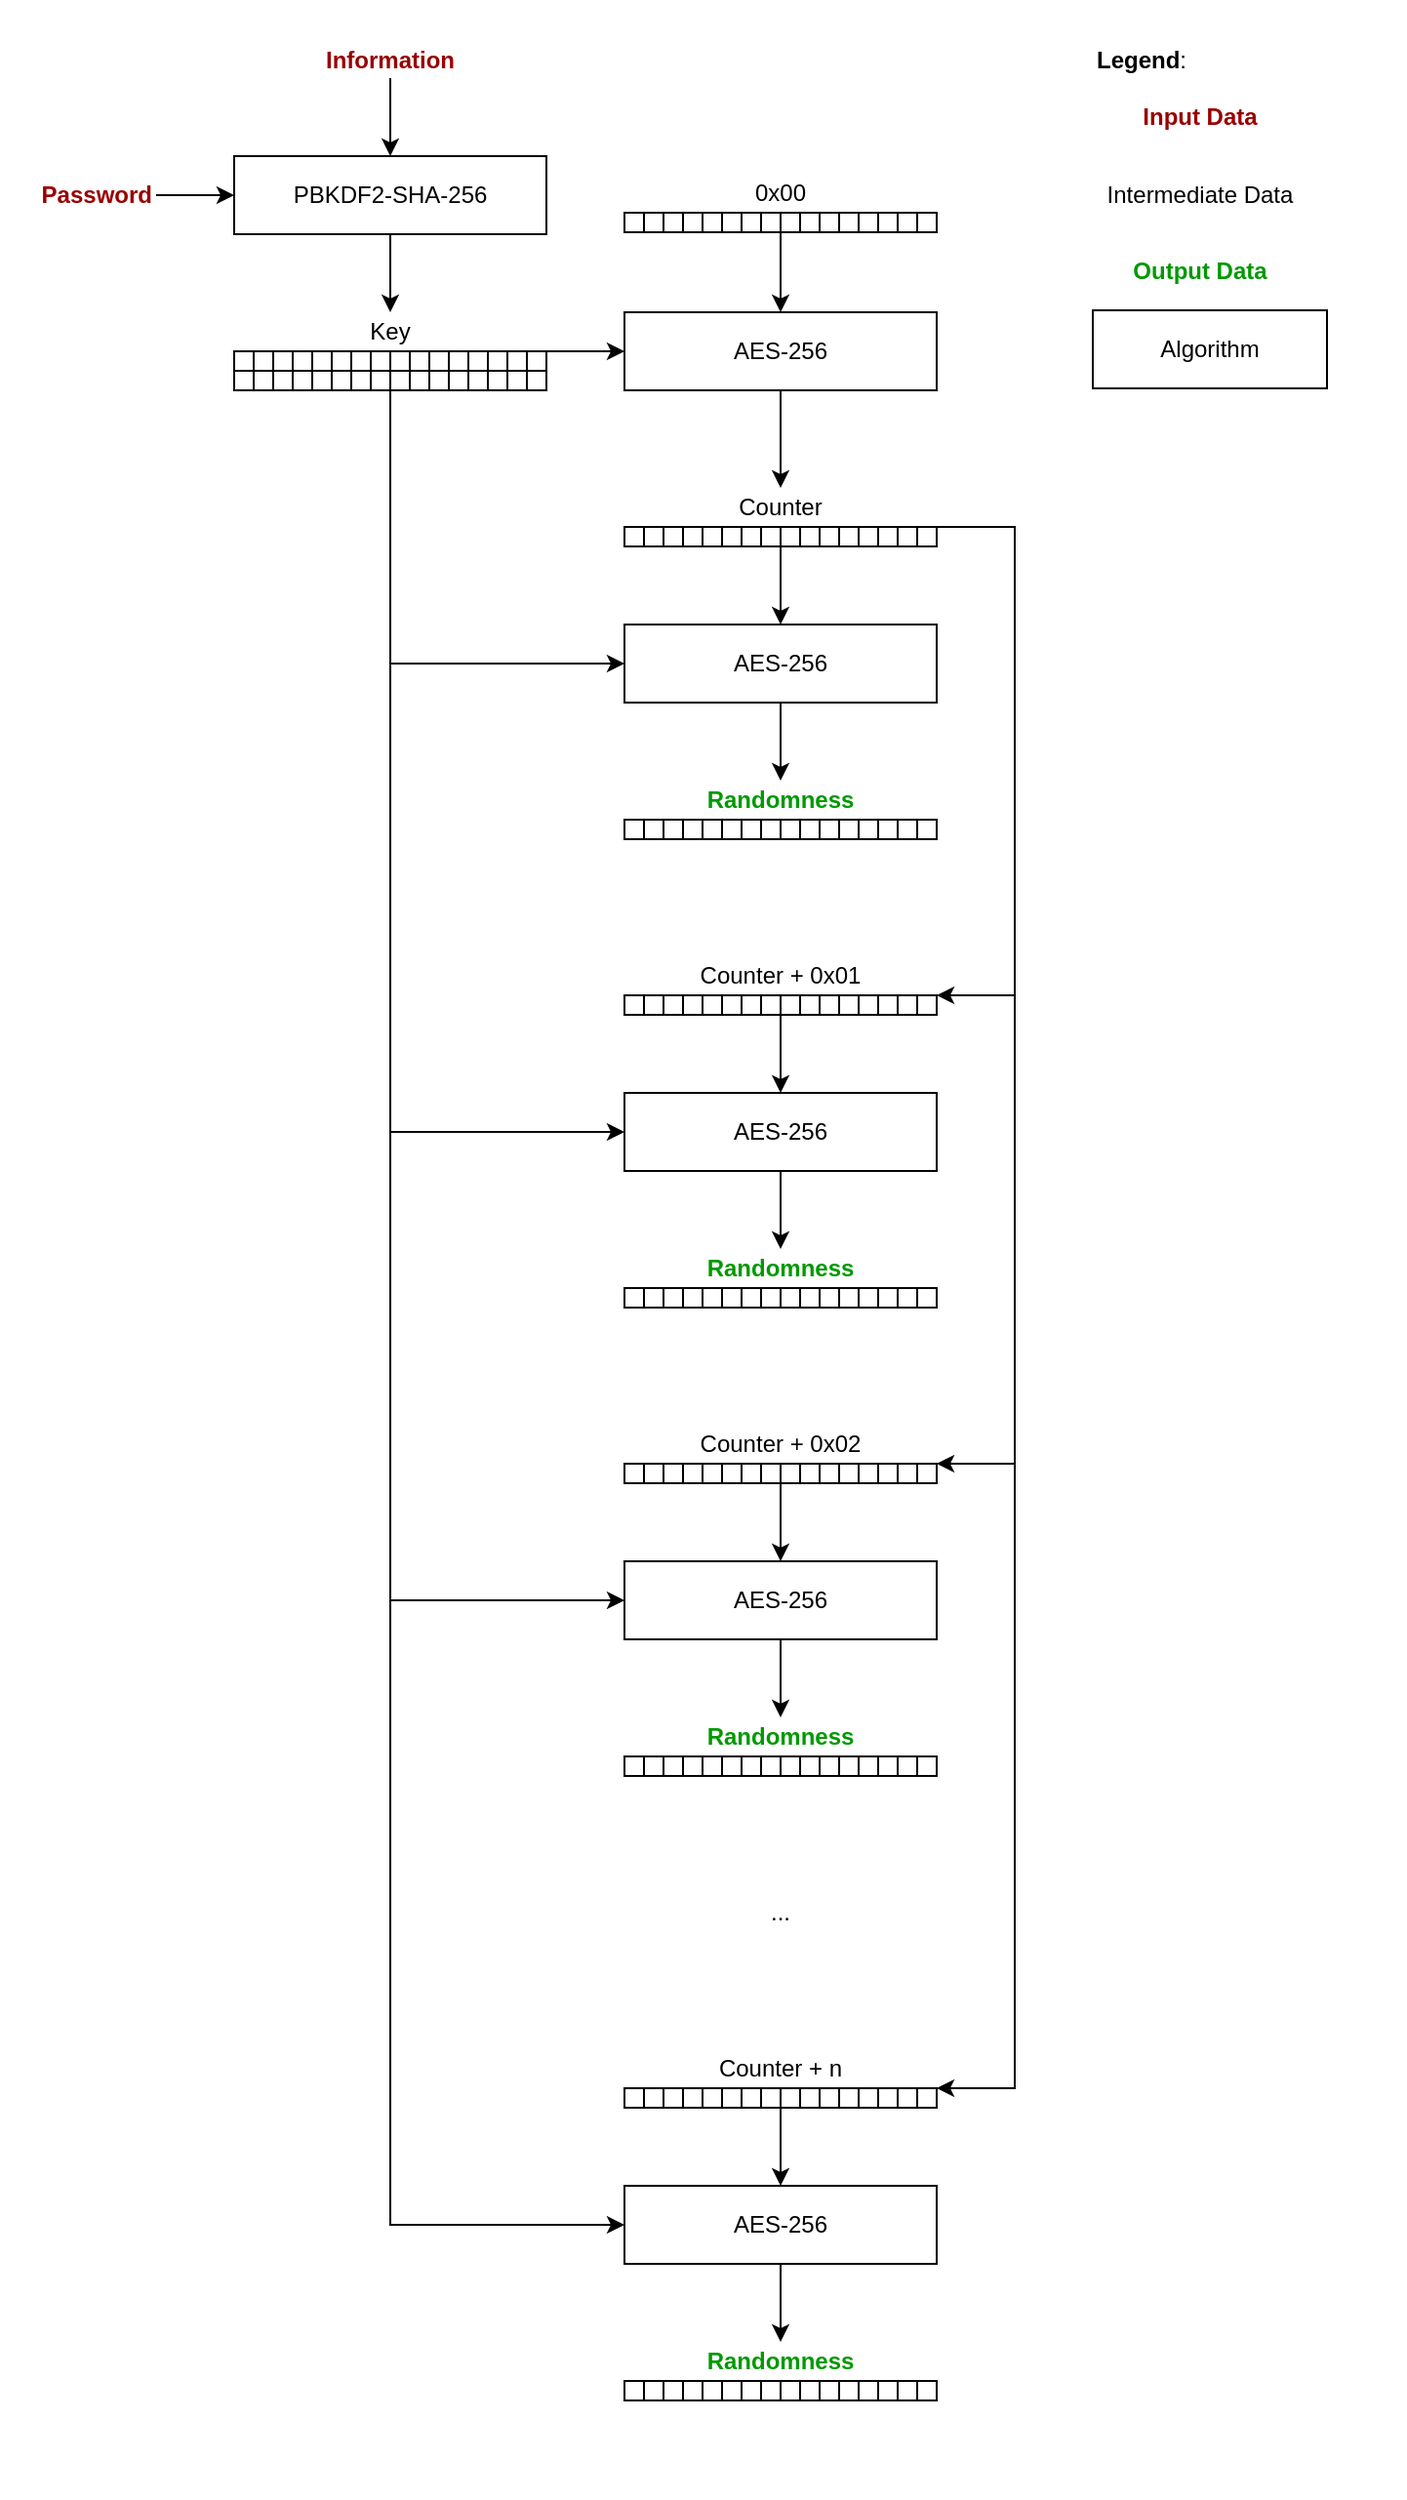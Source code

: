 <mxfile version="16.5.3" type="device"><diagram id="GTMzuKDIljlUOn9itCdt" name="Page-1"><mxGraphModel dx="1929" dy="871" grid="1" gridSize="10" guides="1" tooltips="1" connect="1" arrows="1" fold="1" page="1" pageScale="1" pageWidth="1169" pageHeight="1654" math="0" shadow="0"><root><mxCell id="0"/><mxCell id="1" parent="0"/><mxCell id="Q6Vs8cfwfB68uVJSu0nX-751" value="" style="rounded=0;whiteSpace=wrap;html=1;fillColor=none;strokeColor=none;" vertex="1" parent="1"><mxGeometry width="720" height="1280" as="geometry"/></mxCell><mxCell id="Q6Vs8cfwfB68uVJSu0nX-13" style="edgeStyle=orthogonalEdgeStyle;rounded=0;orthogonalLoop=1;jettySize=auto;html=1;exitX=0.5;exitY=1;exitDx=0;exitDy=0;entryX=0.5;entryY=0;entryDx=0;entryDy=0;" edge="1" parent="1" source="Q6Vs8cfwfB68uVJSu0nX-11" target="Q6Vs8cfwfB68uVJSu0nX-12"><mxGeometry relative="1" as="geometry"/></mxCell><mxCell id="Q6Vs8cfwfB68uVJSu0nX-11" value="&lt;font color=&quot;#990000&quot;&gt;&lt;b&gt;Information&lt;/b&gt;&lt;/font&gt;" style="text;html=1;strokeColor=none;fillColor=none;align=center;verticalAlign=bottom;whiteSpace=wrap;rounded=0;" vertex="1" parent="1"><mxGeometry x="120" width="160" height="40" as="geometry"/></mxCell><mxCell id="Q6Vs8cfwfB68uVJSu0nX-50" style="edgeStyle=orthogonalEdgeStyle;rounded=0;orthogonalLoop=1;jettySize=auto;html=1;entryX=0.5;entryY=0;entryDx=0;entryDy=0;" edge="1" parent="1" source="Q6Vs8cfwfB68uVJSu0nX-12" target="Q6Vs8cfwfB68uVJSu0nX-49"><mxGeometry relative="1" as="geometry"/></mxCell><mxCell id="Q6Vs8cfwfB68uVJSu0nX-12" value="&lt;div&gt;PBKDF2-SHA-256&lt;br&gt;&lt;/div&gt;" style="rounded=0;whiteSpace=wrap;html=1;" vertex="1" parent="1"><mxGeometry x="120" y="80" width="160" height="40" as="geometry"/></mxCell><mxCell id="Q6Vs8cfwfB68uVJSu0nX-15" style="edgeStyle=orthogonalEdgeStyle;rounded=0;orthogonalLoop=1;jettySize=auto;html=1;exitX=1;exitY=0.5;exitDx=0;exitDy=0;entryX=0;entryY=0.5;entryDx=0;entryDy=0;" edge="1" parent="1" source="Q6Vs8cfwfB68uVJSu0nX-14" target="Q6Vs8cfwfB68uVJSu0nX-12"><mxGeometry relative="1" as="geometry"/></mxCell><mxCell id="Q6Vs8cfwfB68uVJSu0nX-14" value="&lt;font color=&quot;#990000&quot;&gt;&lt;b&gt;Password&lt;/b&gt;&lt;/font&gt;" style="text;html=1;strokeColor=none;fillColor=none;align=right;verticalAlign=middle;whiteSpace=wrap;rounded=0;" vertex="1" parent="1"><mxGeometry y="80" width="80" height="40" as="geometry"/></mxCell><mxCell id="Q6Vs8cfwfB68uVJSu0nX-114" style="edgeStyle=orthogonalEdgeStyle;rounded=0;orthogonalLoop=1;jettySize=auto;html=1;exitX=0.5;exitY=1;exitDx=0;exitDy=0;entryX=0.5;entryY=0;entryDx=0;entryDy=0;" edge="1" parent="1" source="Q6Vs8cfwfB68uVJSu0nX-87" target="Q6Vs8cfwfB68uVJSu0nX-112"><mxGeometry relative="1" as="geometry"/></mxCell><mxCell id="Q6Vs8cfwfB68uVJSu0nX-117" value="" style="edgeStyle=orthogonalEdgeStyle;rounded=0;orthogonalLoop=1;jettySize=auto;html=1;endArrow=none;endFill=0;strokeColor=default;startArrow=classic;startFill=1;" edge="1" parent="1" source="Q6Vs8cfwfB68uVJSu0nX-87" target="Q6Vs8cfwfB68uVJSu0nX-49"><mxGeometry relative="1" as="geometry"><Array as="points"><mxPoint x="290" y="180"/><mxPoint x="290" y="180"/></Array></mxGeometry></mxCell><mxCell id="Q6Vs8cfwfB68uVJSu0nX-87" value="&lt;div&gt;AES-256&lt;/div&gt;" style="rounded=0;whiteSpace=wrap;html=1;" vertex="1" parent="1"><mxGeometry x="320" y="160" width="160" height="40" as="geometry"/></mxCell><mxCell id="Q6Vs8cfwfB68uVJSu0nX-92" style="edgeStyle=orthogonalEdgeStyle;rounded=0;orthogonalLoop=1;jettySize=auto;html=1;entryX=0.5;entryY=0;entryDx=0;entryDy=0;" edge="1" parent="1" source="Q6Vs8cfwfB68uVJSu0nX-85" target="Q6Vs8cfwfB68uVJSu0nX-87"><mxGeometry relative="1" as="geometry"/></mxCell><mxCell id="Q6Vs8cfwfB68uVJSu0nX-113" value="" style="group" vertex="1" connectable="0" parent="1"><mxGeometry x="320" y="89" width="160" height="30" as="geometry"/></mxCell><mxCell id="Q6Vs8cfwfB68uVJSu0nX-69" value="" style="rounded=0;whiteSpace=wrap;html=1;container=0;" vertex="1" parent="Q6Vs8cfwfB68uVJSu0nX-113"><mxGeometry y="20" width="10" height="10" as="geometry"/></mxCell><mxCell id="Q6Vs8cfwfB68uVJSu0nX-70" value="" style="rounded=0;whiteSpace=wrap;html=1;container=0;" vertex="1" parent="Q6Vs8cfwfB68uVJSu0nX-113"><mxGeometry x="10" y="20" width="10" height="10" as="geometry"/></mxCell><mxCell id="Q6Vs8cfwfB68uVJSu0nX-71" value="" style="rounded=0;whiteSpace=wrap;html=1;container=0;" vertex="1" parent="Q6Vs8cfwfB68uVJSu0nX-113"><mxGeometry x="20" y="20" width="10" height="10" as="geometry"/></mxCell><mxCell id="Q6Vs8cfwfB68uVJSu0nX-72" value="" style="rounded=0;whiteSpace=wrap;html=1;container=0;" vertex="1" parent="Q6Vs8cfwfB68uVJSu0nX-113"><mxGeometry x="30" y="20" width="10" height="10" as="geometry"/></mxCell><mxCell id="Q6Vs8cfwfB68uVJSu0nX-73" value="" style="rounded=0;whiteSpace=wrap;html=1;container=0;" vertex="1" parent="Q6Vs8cfwfB68uVJSu0nX-113"><mxGeometry x="40" y="20" width="10" height="10" as="geometry"/></mxCell><mxCell id="Q6Vs8cfwfB68uVJSu0nX-74" value="" style="rounded=0;whiteSpace=wrap;html=1;container=0;" vertex="1" parent="Q6Vs8cfwfB68uVJSu0nX-113"><mxGeometry x="50" y="20" width="10" height="10" as="geometry"/></mxCell><mxCell id="Q6Vs8cfwfB68uVJSu0nX-75" value="" style="rounded=0;whiteSpace=wrap;html=1;container=0;" vertex="1" parent="Q6Vs8cfwfB68uVJSu0nX-113"><mxGeometry x="60" y="20" width="10" height="10" as="geometry"/></mxCell><mxCell id="Q6Vs8cfwfB68uVJSu0nX-76" value="" style="rounded=0;whiteSpace=wrap;html=1;container=0;" vertex="1" parent="Q6Vs8cfwfB68uVJSu0nX-113"><mxGeometry x="70" y="20" width="10" height="10" as="geometry"/></mxCell><mxCell id="Q6Vs8cfwfB68uVJSu0nX-77" value="" style="rounded=0;whiteSpace=wrap;html=1;container=0;" vertex="1" parent="Q6Vs8cfwfB68uVJSu0nX-113"><mxGeometry x="80" y="20" width="10" height="10" as="geometry"/></mxCell><mxCell id="Q6Vs8cfwfB68uVJSu0nX-78" value="" style="rounded=0;whiteSpace=wrap;html=1;container=0;" vertex="1" parent="Q6Vs8cfwfB68uVJSu0nX-113"><mxGeometry x="90" y="20" width="10" height="10" as="geometry"/></mxCell><mxCell id="Q6Vs8cfwfB68uVJSu0nX-79" value="" style="rounded=0;whiteSpace=wrap;html=1;container=0;" vertex="1" parent="Q6Vs8cfwfB68uVJSu0nX-113"><mxGeometry x="100" y="20" width="10" height="10" as="geometry"/></mxCell><mxCell id="Q6Vs8cfwfB68uVJSu0nX-80" value="" style="rounded=0;whiteSpace=wrap;html=1;container=0;" vertex="1" parent="Q6Vs8cfwfB68uVJSu0nX-113"><mxGeometry x="110" y="20" width="10" height="10" as="geometry"/></mxCell><mxCell id="Q6Vs8cfwfB68uVJSu0nX-81" value="" style="rounded=0;whiteSpace=wrap;html=1;container=0;" vertex="1" parent="Q6Vs8cfwfB68uVJSu0nX-113"><mxGeometry x="120" y="20" width="10" height="10" as="geometry"/></mxCell><mxCell id="Q6Vs8cfwfB68uVJSu0nX-82" value="" style="rounded=0;whiteSpace=wrap;html=1;container=0;" vertex="1" parent="Q6Vs8cfwfB68uVJSu0nX-113"><mxGeometry x="130" y="20" width="10" height="10" as="geometry"/></mxCell><mxCell id="Q6Vs8cfwfB68uVJSu0nX-83" value="" style="rounded=0;whiteSpace=wrap;html=1;container=0;" vertex="1" parent="Q6Vs8cfwfB68uVJSu0nX-113"><mxGeometry x="140" y="20" width="10" height="10" as="geometry"/></mxCell><mxCell id="Q6Vs8cfwfB68uVJSu0nX-84" value="" style="rounded=0;whiteSpace=wrap;html=1;container=0;" vertex="1" parent="Q6Vs8cfwfB68uVJSu0nX-113"><mxGeometry x="150" y="20" width="10" height="10" as="geometry"/></mxCell><mxCell id="Q6Vs8cfwfB68uVJSu0nX-85" value="0x00" style="text;html=1;strokeColor=none;fillColor=none;align=center;verticalAlign=middle;whiteSpace=wrap;rounded=0;container=0;" vertex="1" parent="Q6Vs8cfwfB68uVJSu0nX-113"><mxGeometry width="160" height="20" as="geometry"/></mxCell><mxCell id="Q6Vs8cfwfB68uVJSu0nX-429" style="edgeStyle=orthogonalEdgeStyle;rounded=0;orthogonalLoop=1;jettySize=auto;html=1;exitX=0.5;exitY=1;exitDx=0;exitDy=0;entryX=0.5;entryY=0;entryDx=0;entryDy=0;startArrow=none;startFill=0;endArrow=classic;endFill=1;strokeColor=default;" edge="1" parent="1" source="Q6Vs8cfwfB68uVJSu0nX-425" target="Q6Vs8cfwfB68uVJSu0nX-193"><mxGeometry relative="1" as="geometry"/></mxCell><mxCell id="Q6Vs8cfwfB68uVJSu0nX-425" value="&lt;div&gt;AES-256&lt;/div&gt;" style="rounded=0;whiteSpace=wrap;html=1;" vertex="1" parent="1"><mxGeometry x="320" y="320" width="160" height="40" as="geometry"/></mxCell><mxCell id="Q6Vs8cfwfB68uVJSu0nX-426" style="edgeStyle=orthogonalEdgeStyle;rounded=0;orthogonalLoop=1;jettySize=auto;html=1;entryX=0.5;entryY=0;entryDx=0;entryDy=0;startArrow=none;startFill=0;endArrow=classic;endFill=1;strokeColor=default;exitX=0;exitY=1;exitDx=0;exitDy=0;" edge="1" parent="1" source="Q6Vs8cfwfB68uVJSu0nX-104" target="Q6Vs8cfwfB68uVJSu0nX-425"><mxGeometry relative="1" as="geometry"><mxPoint x="400" y="270" as="sourcePoint"/></mxGeometry></mxCell><mxCell id="Q6Vs8cfwfB68uVJSu0nX-427" style="edgeStyle=orthogonalEdgeStyle;rounded=0;orthogonalLoop=1;jettySize=auto;html=1;startArrow=none;startFill=0;endArrow=classic;endFill=1;strokeColor=default;exitX=0;exitY=1;exitDx=0;exitDy=0;" edge="1" parent="1" source="Q6Vs8cfwfB68uVJSu0nX-41"><mxGeometry relative="1" as="geometry"><mxPoint x="200" y="200" as="sourcePoint"/><mxPoint x="320" y="340" as="targetPoint"/><Array as="points"><mxPoint x="200" y="340"/></Array></mxGeometry></mxCell><mxCell id="Q6Vs8cfwfB68uVJSu0nX-432" value="" style="group" vertex="1" connectable="0" parent="1"><mxGeometry x="120" y="160" width="160" height="40" as="geometry"/></mxCell><mxCell id="Q6Vs8cfwfB68uVJSu0nX-16" value="" style="rounded=0;whiteSpace=wrap;html=1;container=0;" vertex="1" parent="Q6Vs8cfwfB68uVJSu0nX-432"><mxGeometry y="20" width="10" height="10" as="geometry"/></mxCell><mxCell id="Q6Vs8cfwfB68uVJSu0nX-17" value="" style="rounded=0;whiteSpace=wrap;html=1;container=0;" vertex="1" parent="Q6Vs8cfwfB68uVJSu0nX-432"><mxGeometry x="10" y="20" width="10" height="10" as="geometry"/></mxCell><mxCell id="Q6Vs8cfwfB68uVJSu0nX-18" value="" style="rounded=0;whiteSpace=wrap;html=1;container=0;" vertex="1" parent="Q6Vs8cfwfB68uVJSu0nX-432"><mxGeometry x="20" y="20" width="10" height="10" as="geometry"/></mxCell><mxCell id="Q6Vs8cfwfB68uVJSu0nX-19" value="" style="rounded=0;whiteSpace=wrap;html=1;container=0;" vertex="1" parent="Q6Vs8cfwfB68uVJSu0nX-432"><mxGeometry x="30" y="20" width="10" height="10" as="geometry"/></mxCell><mxCell id="Q6Vs8cfwfB68uVJSu0nX-20" value="" style="rounded=0;whiteSpace=wrap;html=1;container=0;" vertex="1" parent="Q6Vs8cfwfB68uVJSu0nX-432"><mxGeometry x="40" y="20" width="10" height="10" as="geometry"/></mxCell><mxCell id="Q6Vs8cfwfB68uVJSu0nX-21" value="" style="rounded=0;whiteSpace=wrap;html=1;container=0;" vertex="1" parent="Q6Vs8cfwfB68uVJSu0nX-432"><mxGeometry x="50" y="20" width="10" height="10" as="geometry"/></mxCell><mxCell id="Q6Vs8cfwfB68uVJSu0nX-22" value="" style="rounded=0;whiteSpace=wrap;html=1;container=0;" vertex="1" parent="Q6Vs8cfwfB68uVJSu0nX-432"><mxGeometry x="60" y="20" width="10" height="10" as="geometry"/></mxCell><mxCell id="Q6Vs8cfwfB68uVJSu0nX-23" value="" style="rounded=0;whiteSpace=wrap;html=1;container=0;" vertex="1" parent="Q6Vs8cfwfB68uVJSu0nX-432"><mxGeometry x="70" y="20" width="10" height="10" as="geometry"/></mxCell><mxCell id="Q6Vs8cfwfB68uVJSu0nX-25" value="" style="rounded=0;whiteSpace=wrap;html=1;container=0;" vertex="1" parent="Q6Vs8cfwfB68uVJSu0nX-432"><mxGeometry x="80" y="20" width="10" height="10" as="geometry"/></mxCell><mxCell id="Q6Vs8cfwfB68uVJSu0nX-26" value="" style="rounded=0;whiteSpace=wrap;html=1;container=0;" vertex="1" parent="Q6Vs8cfwfB68uVJSu0nX-432"><mxGeometry x="90" y="20" width="10" height="10" as="geometry"/></mxCell><mxCell id="Q6Vs8cfwfB68uVJSu0nX-27" value="" style="rounded=0;whiteSpace=wrap;html=1;container=0;" vertex="1" parent="Q6Vs8cfwfB68uVJSu0nX-432"><mxGeometry x="100" y="20" width="10" height="10" as="geometry"/></mxCell><mxCell id="Q6Vs8cfwfB68uVJSu0nX-28" value="" style="rounded=0;whiteSpace=wrap;html=1;container=0;" vertex="1" parent="Q6Vs8cfwfB68uVJSu0nX-432"><mxGeometry x="110" y="20" width="10" height="10" as="geometry"/></mxCell><mxCell id="Q6Vs8cfwfB68uVJSu0nX-29" value="" style="rounded=0;whiteSpace=wrap;html=1;container=0;" vertex="1" parent="Q6Vs8cfwfB68uVJSu0nX-432"><mxGeometry x="120" y="20" width="10" height="10" as="geometry"/></mxCell><mxCell id="Q6Vs8cfwfB68uVJSu0nX-30" value="" style="rounded=0;whiteSpace=wrap;html=1;container=0;" vertex="1" parent="Q6Vs8cfwfB68uVJSu0nX-432"><mxGeometry x="130" y="20" width="10" height="10" as="geometry"/></mxCell><mxCell id="Q6Vs8cfwfB68uVJSu0nX-31" value="" style="rounded=0;whiteSpace=wrap;html=1;container=0;" vertex="1" parent="Q6Vs8cfwfB68uVJSu0nX-432"><mxGeometry x="140" y="20" width="10" height="10" as="geometry"/></mxCell><mxCell id="Q6Vs8cfwfB68uVJSu0nX-32" value="" style="rounded=0;whiteSpace=wrap;html=1;container=0;" vertex="1" parent="Q6Vs8cfwfB68uVJSu0nX-432"><mxGeometry x="150" y="20" width="10" height="10" as="geometry"/></mxCell><mxCell id="Q6Vs8cfwfB68uVJSu0nX-33" value="" style="rounded=0;whiteSpace=wrap;html=1;container=0;" vertex="1" parent="Q6Vs8cfwfB68uVJSu0nX-432"><mxGeometry y="30" width="10" height="10" as="geometry"/></mxCell><mxCell id="Q6Vs8cfwfB68uVJSu0nX-34" value="" style="rounded=0;whiteSpace=wrap;html=1;container=0;" vertex="1" parent="Q6Vs8cfwfB68uVJSu0nX-432"><mxGeometry x="10" y="30" width="10" height="10" as="geometry"/></mxCell><mxCell id="Q6Vs8cfwfB68uVJSu0nX-35" value="" style="rounded=0;whiteSpace=wrap;html=1;container=0;" vertex="1" parent="Q6Vs8cfwfB68uVJSu0nX-432"><mxGeometry x="20" y="30" width="10" height="10" as="geometry"/></mxCell><mxCell id="Q6Vs8cfwfB68uVJSu0nX-36" value="" style="rounded=0;whiteSpace=wrap;html=1;container=0;" vertex="1" parent="Q6Vs8cfwfB68uVJSu0nX-432"><mxGeometry x="30" y="30" width="10" height="10" as="geometry"/></mxCell><mxCell id="Q6Vs8cfwfB68uVJSu0nX-37" value="" style="rounded=0;whiteSpace=wrap;html=1;container=0;" vertex="1" parent="Q6Vs8cfwfB68uVJSu0nX-432"><mxGeometry x="40" y="30" width="10" height="10" as="geometry"/></mxCell><mxCell id="Q6Vs8cfwfB68uVJSu0nX-38" value="" style="rounded=0;whiteSpace=wrap;html=1;container=0;" vertex="1" parent="Q6Vs8cfwfB68uVJSu0nX-432"><mxGeometry x="50" y="30" width="10" height="10" as="geometry"/></mxCell><mxCell id="Q6Vs8cfwfB68uVJSu0nX-39" value="" style="rounded=0;whiteSpace=wrap;html=1;container=0;" vertex="1" parent="Q6Vs8cfwfB68uVJSu0nX-432"><mxGeometry x="60" y="30" width="10" height="10" as="geometry"/></mxCell><mxCell id="Q6Vs8cfwfB68uVJSu0nX-40" value="" style="rounded=0;whiteSpace=wrap;html=1;container=0;" vertex="1" parent="Q6Vs8cfwfB68uVJSu0nX-432"><mxGeometry x="70" y="30" width="10" height="10" as="geometry"/></mxCell><mxCell id="Q6Vs8cfwfB68uVJSu0nX-41" value="" style="rounded=0;whiteSpace=wrap;html=1;container=0;" vertex="1" parent="Q6Vs8cfwfB68uVJSu0nX-432"><mxGeometry x="80" y="30" width="10" height="10" as="geometry"/></mxCell><mxCell id="Q6Vs8cfwfB68uVJSu0nX-42" value="" style="rounded=0;whiteSpace=wrap;html=1;container=0;" vertex="1" parent="Q6Vs8cfwfB68uVJSu0nX-432"><mxGeometry x="90" y="30" width="10" height="10" as="geometry"/></mxCell><mxCell id="Q6Vs8cfwfB68uVJSu0nX-43" value="" style="rounded=0;whiteSpace=wrap;html=1;container=0;" vertex="1" parent="Q6Vs8cfwfB68uVJSu0nX-432"><mxGeometry x="100" y="30" width="10" height="10" as="geometry"/></mxCell><mxCell id="Q6Vs8cfwfB68uVJSu0nX-44" value="" style="rounded=0;whiteSpace=wrap;html=1;container=0;" vertex="1" parent="Q6Vs8cfwfB68uVJSu0nX-432"><mxGeometry x="110" y="30" width="10" height="10" as="geometry"/></mxCell><mxCell id="Q6Vs8cfwfB68uVJSu0nX-45" value="" style="rounded=0;whiteSpace=wrap;html=1;container=0;" vertex="1" parent="Q6Vs8cfwfB68uVJSu0nX-432"><mxGeometry x="120" y="30" width="10" height="10" as="geometry"/></mxCell><mxCell id="Q6Vs8cfwfB68uVJSu0nX-46" value="" style="rounded=0;whiteSpace=wrap;html=1;container=0;" vertex="1" parent="Q6Vs8cfwfB68uVJSu0nX-432"><mxGeometry x="130" y="30" width="10" height="10" as="geometry"/></mxCell><mxCell id="Q6Vs8cfwfB68uVJSu0nX-47" value="" style="rounded=0;whiteSpace=wrap;html=1;container=0;" vertex="1" parent="Q6Vs8cfwfB68uVJSu0nX-432"><mxGeometry x="140" y="30" width="10" height="10" as="geometry"/></mxCell><mxCell id="Q6Vs8cfwfB68uVJSu0nX-48" value="" style="rounded=0;whiteSpace=wrap;html=1;container=0;" vertex="1" parent="Q6Vs8cfwfB68uVJSu0nX-432"><mxGeometry x="150" y="30" width="10" height="10" as="geometry"/></mxCell><mxCell id="Q6Vs8cfwfB68uVJSu0nX-49" value="Key" style="text;html=1;strokeColor=none;fillColor=none;align=center;verticalAlign=middle;whiteSpace=wrap;rounded=0;container=0;" vertex="1" parent="Q6Vs8cfwfB68uVJSu0nX-432"><mxGeometry width="160" height="20" as="geometry"/></mxCell><mxCell id="Q6Vs8cfwfB68uVJSu0nX-433" value="" style="group;fontStyle=1" vertex="1" connectable="0" parent="1"><mxGeometry x="320" y="400" width="160" height="30" as="geometry"/></mxCell><mxCell id="Q6Vs8cfwfB68uVJSu0nX-177" value="" style="rounded=0;whiteSpace=wrap;html=1;container=0;" vertex="1" parent="Q6Vs8cfwfB68uVJSu0nX-433"><mxGeometry y="20" width="10" height="10" as="geometry"/></mxCell><mxCell id="Q6Vs8cfwfB68uVJSu0nX-178" value="" style="rounded=0;whiteSpace=wrap;html=1;container=0;" vertex="1" parent="Q6Vs8cfwfB68uVJSu0nX-433"><mxGeometry x="10" y="20" width="10" height="10" as="geometry"/></mxCell><mxCell id="Q6Vs8cfwfB68uVJSu0nX-179" value="" style="rounded=0;whiteSpace=wrap;html=1;container=0;" vertex="1" parent="Q6Vs8cfwfB68uVJSu0nX-433"><mxGeometry x="20" y="20" width="10" height="10" as="geometry"/></mxCell><mxCell id="Q6Vs8cfwfB68uVJSu0nX-180" value="" style="rounded=0;whiteSpace=wrap;html=1;container=0;" vertex="1" parent="Q6Vs8cfwfB68uVJSu0nX-433"><mxGeometry x="30" y="20" width="10" height="10" as="geometry"/></mxCell><mxCell id="Q6Vs8cfwfB68uVJSu0nX-181" value="" style="rounded=0;whiteSpace=wrap;html=1;container=0;" vertex="1" parent="Q6Vs8cfwfB68uVJSu0nX-433"><mxGeometry x="40" y="20" width="10" height="10" as="geometry"/></mxCell><mxCell id="Q6Vs8cfwfB68uVJSu0nX-182" value="" style="rounded=0;whiteSpace=wrap;html=1;container=0;" vertex="1" parent="Q6Vs8cfwfB68uVJSu0nX-433"><mxGeometry x="50" y="20" width="10" height="10" as="geometry"/></mxCell><mxCell id="Q6Vs8cfwfB68uVJSu0nX-183" value="" style="rounded=0;whiteSpace=wrap;html=1;container=0;" vertex="1" parent="Q6Vs8cfwfB68uVJSu0nX-433"><mxGeometry x="60" y="20" width="10" height="10" as="geometry"/></mxCell><mxCell id="Q6Vs8cfwfB68uVJSu0nX-184" value="" style="rounded=0;whiteSpace=wrap;html=1;container=0;" vertex="1" parent="Q6Vs8cfwfB68uVJSu0nX-433"><mxGeometry x="70" y="20" width="10" height="10" as="geometry"/></mxCell><mxCell id="Q6Vs8cfwfB68uVJSu0nX-185" value="" style="rounded=0;whiteSpace=wrap;html=1;container=0;" vertex="1" parent="Q6Vs8cfwfB68uVJSu0nX-433"><mxGeometry x="80" y="20" width="10" height="10" as="geometry"/></mxCell><mxCell id="Q6Vs8cfwfB68uVJSu0nX-186" value="" style="rounded=0;whiteSpace=wrap;html=1;container=0;" vertex="1" parent="Q6Vs8cfwfB68uVJSu0nX-433"><mxGeometry x="90" y="20" width="10" height="10" as="geometry"/></mxCell><mxCell id="Q6Vs8cfwfB68uVJSu0nX-187" value="" style="rounded=0;whiteSpace=wrap;html=1;container=0;" vertex="1" parent="Q6Vs8cfwfB68uVJSu0nX-433"><mxGeometry x="100" y="20" width="10" height="10" as="geometry"/></mxCell><mxCell id="Q6Vs8cfwfB68uVJSu0nX-188" value="" style="rounded=0;whiteSpace=wrap;html=1;container=0;" vertex="1" parent="Q6Vs8cfwfB68uVJSu0nX-433"><mxGeometry x="110" y="20" width="10" height="10" as="geometry"/></mxCell><mxCell id="Q6Vs8cfwfB68uVJSu0nX-189" value="" style="rounded=0;whiteSpace=wrap;html=1;container=0;" vertex="1" parent="Q6Vs8cfwfB68uVJSu0nX-433"><mxGeometry x="120" y="20" width="10" height="10" as="geometry"/></mxCell><mxCell id="Q6Vs8cfwfB68uVJSu0nX-190" value="" style="rounded=0;whiteSpace=wrap;html=1;container=0;" vertex="1" parent="Q6Vs8cfwfB68uVJSu0nX-433"><mxGeometry x="130" y="20" width="10" height="10" as="geometry"/></mxCell><mxCell id="Q6Vs8cfwfB68uVJSu0nX-191" value="" style="rounded=0;whiteSpace=wrap;html=1;container=0;" vertex="1" parent="Q6Vs8cfwfB68uVJSu0nX-433"><mxGeometry x="140" y="20" width="10" height="10" as="geometry"/></mxCell><mxCell id="Q6Vs8cfwfB68uVJSu0nX-192" value="" style="rounded=0;whiteSpace=wrap;html=1;container=0;" vertex="1" parent="Q6Vs8cfwfB68uVJSu0nX-433"><mxGeometry x="150" y="20" width="10" height="10" as="geometry"/></mxCell><mxCell id="Q6Vs8cfwfB68uVJSu0nX-193" value="&lt;font color=&quot;#009900&quot;&gt;&lt;b&gt;Randomness&lt;/b&gt;&lt;/font&gt;" style="text;html=1;strokeColor=none;fillColor=none;align=center;verticalAlign=middle;whiteSpace=wrap;rounded=0;container=0;" vertex="1" parent="Q6Vs8cfwfB68uVJSu0nX-433"><mxGeometry width="160" height="20" as="geometry"/></mxCell><mxCell id="Q6Vs8cfwfB68uVJSu0nX-473" style="edgeStyle=orthogonalEdgeStyle;rounded=0;orthogonalLoop=1;jettySize=auto;html=1;exitX=0.5;exitY=1;exitDx=0;exitDy=0;entryX=0.5;entryY=0;entryDx=0;entryDy=0;startArrow=none;startFill=0;endArrow=classic;endFill=1;strokeColor=default;" edge="1" parent="1" source="Q6Vs8cfwfB68uVJSu0nX-474" target="Q6Vs8cfwfB68uVJSu0nX-511"><mxGeometry relative="1" as="geometry"/></mxCell><mxCell id="Q6Vs8cfwfB68uVJSu0nX-474" value="&lt;div&gt;AES-256&lt;/div&gt;" style="rounded=0;whiteSpace=wrap;html=1;" vertex="1" parent="1"><mxGeometry x="320" y="560" width="160" height="40" as="geometry"/></mxCell><mxCell id="Q6Vs8cfwfB68uVJSu0nX-475" style="edgeStyle=orthogonalEdgeStyle;rounded=0;orthogonalLoop=1;jettySize=auto;html=1;entryX=0.5;entryY=0;entryDx=0;entryDy=0;startArrow=none;startFill=0;endArrow=classic;endFill=1;strokeColor=default;exitX=0;exitY=1;exitDx=0;exitDy=0;" edge="1" parent="1" source="Q6Vs8cfwfB68uVJSu0nX-485" target="Q6Vs8cfwfB68uVJSu0nX-474"><mxGeometry relative="1" as="geometry"><mxPoint x="400" y="510" as="sourcePoint"/></mxGeometry></mxCell><mxCell id="Q6Vs8cfwfB68uVJSu0nX-476" value="" style="group" vertex="1" connectable="0" parent="1"><mxGeometry x="320" y="490" width="160" height="30" as="geometry"/></mxCell><mxCell id="Q6Vs8cfwfB68uVJSu0nX-477" value="" style="rounded=0;whiteSpace=wrap;html=1;container=0;" vertex="1" parent="Q6Vs8cfwfB68uVJSu0nX-476"><mxGeometry y="20" width="10" height="10" as="geometry"/></mxCell><mxCell id="Q6Vs8cfwfB68uVJSu0nX-478" value="" style="rounded=0;whiteSpace=wrap;html=1;container=0;" vertex="1" parent="Q6Vs8cfwfB68uVJSu0nX-476"><mxGeometry x="10" y="20" width="10" height="10" as="geometry"/></mxCell><mxCell id="Q6Vs8cfwfB68uVJSu0nX-479" value="" style="rounded=0;whiteSpace=wrap;html=1;container=0;" vertex="1" parent="Q6Vs8cfwfB68uVJSu0nX-476"><mxGeometry x="20" y="20" width="10" height="10" as="geometry"/></mxCell><mxCell id="Q6Vs8cfwfB68uVJSu0nX-480" value="" style="rounded=0;whiteSpace=wrap;html=1;container=0;" vertex="1" parent="Q6Vs8cfwfB68uVJSu0nX-476"><mxGeometry x="30" y="20" width="10" height="10" as="geometry"/></mxCell><mxCell id="Q6Vs8cfwfB68uVJSu0nX-481" value="" style="rounded=0;whiteSpace=wrap;html=1;container=0;" vertex="1" parent="Q6Vs8cfwfB68uVJSu0nX-476"><mxGeometry x="40" y="20" width="10" height="10" as="geometry"/></mxCell><mxCell id="Q6Vs8cfwfB68uVJSu0nX-482" value="" style="rounded=0;whiteSpace=wrap;html=1;container=0;" vertex="1" parent="Q6Vs8cfwfB68uVJSu0nX-476"><mxGeometry x="50" y="20" width="10" height="10" as="geometry"/></mxCell><mxCell id="Q6Vs8cfwfB68uVJSu0nX-483" value="" style="rounded=0;whiteSpace=wrap;html=1;container=0;" vertex="1" parent="Q6Vs8cfwfB68uVJSu0nX-476"><mxGeometry x="60" y="20" width="10" height="10" as="geometry"/></mxCell><mxCell id="Q6Vs8cfwfB68uVJSu0nX-484" value="" style="rounded=0;whiteSpace=wrap;html=1;container=0;" vertex="1" parent="Q6Vs8cfwfB68uVJSu0nX-476"><mxGeometry x="70" y="20" width="10" height="10" as="geometry"/></mxCell><mxCell id="Q6Vs8cfwfB68uVJSu0nX-485" value="" style="rounded=0;whiteSpace=wrap;html=1;container=0;" vertex="1" parent="Q6Vs8cfwfB68uVJSu0nX-476"><mxGeometry x="80" y="20" width="10" height="10" as="geometry"/></mxCell><mxCell id="Q6Vs8cfwfB68uVJSu0nX-486" value="" style="rounded=0;whiteSpace=wrap;html=1;container=0;" vertex="1" parent="Q6Vs8cfwfB68uVJSu0nX-476"><mxGeometry x="90" y="20" width="10" height="10" as="geometry"/></mxCell><mxCell id="Q6Vs8cfwfB68uVJSu0nX-487" value="" style="rounded=0;whiteSpace=wrap;html=1;container=0;" vertex="1" parent="Q6Vs8cfwfB68uVJSu0nX-476"><mxGeometry x="100" y="20" width="10" height="10" as="geometry"/></mxCell><mxCell id="Q6Vs8cfwfB68uVJSu0nX-488" value="" style="rounded=0;whiteSpace=wrap;html=1;container=0;" vertex="1" parent="Q6Vs8cfwfB68uVJSu0nX-476"><mxGeometry x="110" y="20" width="10" height="10" as="geometry"/></mxCell><mxCell id="Q6Vs8cfwfB68uVJSu0nX-489" value="" style="rounded=0;whiteSpace=wrap;html=1;container=0;" vertex="1" parent="Q6Vs8cfwfB68uVJSu0nX-476"><mxGeometry x="120" y="20" width="10" height="10" as="geometry"/></mxCell><mxCell id="Q6Vs8cfwfB68uVJSu0nX-490" value="" style="rounded=0;whiteSpace=wrap;html=1;container=0;" vertex="1" parent="Q6Vs8cfwfB68uVJSu0nX-476"><mxGeometry x="130" y="20" width="10" height="10" as="geometry"/></mxCell><mxCell id="Q6Vs8cfwfB68uVJSu0nX-491" value="" style="rounded=0;whiteSpace=wrap;html=1;container=0;" vertex="1" parent="Q6Vs8cfwfB68uVJSu0nX-476"><mxGeometry x="140" y="20" width="10" height="10" as="geometry"/></mxCell><mxCell id="Q6Vs8cfwfB68uVJSu0nX-492" value="" style="rounded=0;whiteSpace=wrap;html=1;container=0;" vertex="1" parent="Q6Vs8cfwfB68uVJSu0nX-476"><mxGeometry x="150" y="20" width="10" height="10" as="geometry"/></mxCell><mxCell id="Q6Vs8cfwfB68uVJSu0nX-493" value="Counter + 0x01" style="text;html=1;strokeColor=none;fillColor=none;align=center;verticalAlign=middle;whiteSpace=wrap;rounded=0;container=0;" vertex="1" parent="Q6Vs8cfwfB68uVJSu0nX-476"><mxGeometry width="160" height="20" as="geometry"/></mxCell><mxCell id="Q6Vs8cfwfB68uVJSu0nX-494" value="" style="group" vertex="1" connectable="0" parent="1"><mxGeometry x="320" y="640" width="160" height="30" as="geometry"/></mxCell><mxCell id="Q6Vs8cfwfB68uVJSu0nX-495" value="" style="rounded=0;whiteSpace=wrap;html=1;container=0;" vertex="1" parent="Q6Vs8cfwfB68uVJSu0nX-494"><mxGeometry y="20" width="10" height="10" as="geometry"/></mxCell><mxCell id="Q6Vs8cfwfB68uVJSu0nX-496" value="" style="rounded=0;whiteSpace=wrap;html=1;container=0;" vertex="1" parent="Q6Vs8cfwfB68uVJSu0nX-494"><mxGeometry x="10" y="20" width="10" height="10" as="geometry"/></mxCell><mxCell id="Q6Vs8cfwfB68uVJSu0nX-497" value="" style="rounded=0;whiteSpace=wrap;html=1;container=0;" vertex="1" parent="Q6Vs8cfwfB68uVJSu0nX-494"><mxGeometry x="20" y="20" width="10" height="10" as="geometry"/></mxCell><mxCell id="Q6Vs8cfwfB68uVJSu0nX-498" value="" style="rounded=0;whiteSpace=wrap;html=1;container=0;" vertex="1" parent="Q6Vs8cfwfB68uVJSu0nX-494"><mxGeometry x="30" y="20" width="10" height="10" as="geometry"/></mxCell><mxCell id="Q6Vs8cfwfB68uVJSu0nX-499" value="" style="rounded=0;whiteSpace=wrap;html=1;container=0;" vertex="1" parent="Q6Vs8cfwfB68uVJSu0nX-494"><mxGeometry x="40" y="20" width="10" height="10" as="geometry"/></mxCell><mxCell id="Q6Vs8cfwfB68uVJSu0nX-500" value="" style="rounded=0;whiteSpace=wrap;html=1;container=0;" vertex="1" parent="Q6Vs8cfwfB68uVJSu0nX-494"><mxGeometry x="50" y="20" width="10" height="10" as="geometry"/></mxCell><mxCell id="Q6Vs8cfwfB68uVJSu0nX-501" value="" style="rounded=0;whiteSpace=wrap;html=1;container=0;" vertex="1" parent="Q6Vs8cfwfB68uVJSu0nX-494"><mxGeometry x="60" y="20" width="10" height="10" as="geometry"/></mxCell><mxCell id="Q6Vs8cfwfB68uVJSu0nX-502" value="" style="rounded=0;whiteSpace=wrap;html=1;container=0;" vertex="1" parent="Q6Vs8cfwfB68uVJSu0nX-494"><mxGeometry x="70" y="20" width="10" height="10" as="geometry"/></mxCell><mxCell id="Q6Vs8cfwfB68uVJSu0nX-503" value="" style="rounded=0;whiteSpace=wrap;html=1;container=0;" vertex="1" parent="Q6Vs8cfwfB68uVJSu0nX-494"><mxGeometry x="80" y="20" width="10" height="10" as="geometry"/></mxCell><mxCell id="Q6Vs8cfwfB68uVJSu0nX-504" value="" style="rounded=0;whiteSpace=wrap;html=1;container=0;" vertex="1" parent="Q6Vs8cfwfB68uVJSu0nX-494"><mxGeometry x="90" y="20" width="10" height="10" as="geometry"/></mxCell><mxCell id="Q6Vs8cfwfB68uVJSu0nX-505" value="" style="rounded=0;whiteSpace=wrap;html=1;container=0;" vertex="1" parent="Q6Vs8cfwfB68uVJSu0nX-494"><mxGeometry x="100" y="20" width="10" height="10" as="geometry"/></mxCell><mxCell id="Q6Vs8cfwfB68uVJSu0nX-506" value="" style="rounded=0;whiteSpace=wrap;html=1;container=0;" vertex="1" parent="Q6Vs8cfwfB68uVJSu0nX-494"><mxGeometry x="110" y="20" width="10" height="10" as="geometry"/></mxCell><mxCell id="Q6Vs8cfwfB68uVJSu0nX-507" value="" style="rounded=0;whiteSpace=wrap;html=1;container=0;" vertex="1" parent="Q6Vs8cfwfB68uVJSu0nX-494"><mxGeometry x="120" y="20" width="10" height="10" as="geometry"/></mxCell><mxCell id="Q6Vs8cfwfB68uVJSu0nX-508" value="" style="rounded=0;whiteSpace=wrap;html=1;container=0;" vertex="1" parent="Q6Vs8cfwfB68uVJSu0nX-494"><mxGeometry x="130" y="20" width="10" height="10" as="geometry"/></mxCell><mxCell id="Q6Vs8cfwfB68uVJSu0nX-509" value="" style="rounded=0;whiteSpace=wrap;html=1;container=0;" vertex="1" parent="Q6Vs8cfwfB68uVJSu0nX-494"><mxGeometry x="140" y="20" width="10" height="10" as="geometry"/></mxCell><mxCell id="Q6Vs8cfwfB68uVJSu0nX-510" value="" style="rounded=0;whiteSpace=wrap;html=1;container=0;" vertex="1" parent="Q6Vs8cfwfB68uVJSu0nX-494"><mxGeometry x="150" y="20" width="10" height="10" as="geometry"/></mxCell><mxCell id="Q6Vs8cfwfB68uVJSu0nX-511" value="&lt;font color=&quot;#009900&quot;&gt;&lt;b&gt;Randomness&lt;/b&gt;&lt;/font&gt;" style="text;html=1;strokeColor=none;fillColor=none;align=center;verticalAlign=middle;whiteSpace=wrap;rounded=0;container=0;" vertex="1" parent="Q6Vs8cfwfB68uVJSu0nX-494"><mxGeometry width="160" height="20" as="geometry"/></mxCell><mxCell id="Q6Vs8cfwfB68uVJSu0nX-512" style="edgeStyle=orthogonalEdgeStyle;rounded=0;orthogonalLoop=1;jettySize=auto;html=1;exitX=1;exitY=1;exitDx=0;exitDy=0;startArrow=none;startFill=0;endArrow=classic;endFill=1;strokeColor=default;" edge="1" parent="1" source="Q6Vs8cfwfB68uVJSu0nX-40"><mxGeometry relative="1" as="geometry"><mxPoint x="320" y="580" as="targetPoint"/><Array as="points"><mxPoint x="200" y="580"/><mxPoint x="320" y="580"/></Array></mxGeometry></mxCell><mxCell id="Q6Vs8cfwfB68uVJSu0nX-513" value="" style="group" vertex="1" connectable="0" parent="1"><mxGeometry x="320" y="250" width="160" height="30" as="geometry"/></mxCell><mxCell id="Q6Vs8cfwfB68uVJSu0nX-96" value="" style="rounded=0;whiteSpace=wrap;html=1;container=0;" vertex="1" parent="Q6Vs8cfwfB68uVJSu0nX-513"><mxGeometry y="20" width="10" height="10" as="geometry"/></mxCell><mxCell id="Q6Vs8cfwfB68uVJSu0nX-97" value="" style="rounded=0;whiteSpace=wrap;html=1;container=0;" vertex="1" parent="Q6Vs8cfwfB68uVJSu0nX-513"><mxGeometry x="10" y="20" width="10" height="10" as="geometry"/></mxCell><mxCell id="Q6Vs8cfwfB68uVJSu0nX-98" value="" style="rounded=0;whiteSpace=wrap;html=1;container=0;" vertex="1" parent="Q6Vs8cfwfB68uVJSu0nX-513"><mxGeometry x="20" y="20" width="10" height="10" as="geometry"/></mxCell><mxCell id="Q6Vs8cfwfB68uVJSu0nX-99" value="" style="rounded=0;whiteSpace=wrap;html=1;container=0;" vertex="1" parent="Q6Vs8cfwfB68uVJSu0nX-513"><mxGeometry x="30" y="20" width="10" height="10" as="geometry"/></mxCell><mxCell id="Q6Vs8cfwfB68uVJSu0nX-100" value="" style="rounded=0;whiteSpace=wrap;html=1;container=0;" vertex="1" parent="Q6Vs8cfwfB68uVJSu0nX-513"><mxGeometry x="40" y="20" width="10" height="10" as="geometry"/></mxCell><mxCell id="Q6Vs8cfwfB68uVJSu0nX-101" value="" style="rounded=0;whiteSpace=wrap;html=1;container=0;" vertex="1" parent="Q6Vs8cfwfB68uVJSu0nX-513"><mxGeometry x="50" y="20" width="10" height="10" as="geometry"/></mxCell><mxCell id="Q6Vs8cfwfB68uVJSu0nX-102" value="" style="rounded=0;whiteSpace=wrap;html=1;container=0;" vertex="1" parent="Q6Vs8cfwfB68uVJSu0nX-513"><mxGeometry x="60" y="20" width="10" height="10" as="geometry"/></mxCell><mxCell id="Q6Vs8cfwfB68uVJSu0nX-103" value="" style="rounded=0;whiteSpace=wrap;html=1;container=0;" vertex="1" parent="Q6Vs8cfwfB68uVJSu0nX-513"><mxGeometry x="70" y="20" width="10" height="10" as="geometry"/></mxCell><mxCell id="Q6Vs8cfwfB68uVJSu0nX-104" value="" style="rounded=0;whiteSpace=wrap;html=1;container=0;" vertex="1" parent="Q6Vs8cfwfB68uVJSu0nX-513"><mxGeometry x="80" y="20" width="10" height="10" as="geometry"/></mxCell><mxCell id="Q6Vs8cfwfB68uVJSu0nX-105" value="" style="rounded=0;whiteSpace=wrap;html=1;container=0;" vertex="1" parent="Q6Vs8cfwfB68uVJSu0nX-513"><mxGeometry x="90" y="20" width="10" height="10" as="geometry"/></mxCell><mxCell id="Q6Vs8cfwfB68uVJSu0nX-106" value="" style="rounded=0;whiteSpace=wrap;html=1;container=0;" vertex="1" parent="Q6Vs8cfwfB68uVJSu0nX-513"><mxGeometry x="100" y="20" width="10" height="10" as="geometry"/></mxCell><mxCell id="Q6Vs8cfwfB68uVJSu0nX-107" value="" style="rounded=0;whiteSpace=wrap;html=1;container=0;" vertex="1" parent="Q6Vs8cfwfB68uVJSu0nX-513"><mxGeometry x="110" y="20" width="10" height="10" as="geometry"/></mxCell><mxCell id="Q6Vs8cfwfB68uVJSu0nX-108" value="" style="rounded=0;whiteSpace=wrap;html=1;container=0;" vertex="1" parent="Q6Vs8cfwfB68uVJSu0nX-513"><mxGeometry x="120" y="20" width="10" height="10" as="geometry"/></mxCell><mxCell id="Q6Vs8cfwfB68uVJSu0nX-109" value="" style="rounded=0;whiteSpace=wrap;html=1;container=0;" vertex="1" parent="Q6Vs8cfwfB68uVJSu0nX-513"><mxGeometry x="130" y="20" width="10" height="10" as="geometry"/></mxCell><mxCell id="Q6Vs8cfwfB68uVJSu0nX-110" value="" style="rounded=0;whiteSpace=wrap;html=1;container=0;" vertex="1" parent="Q6Vs8cfwfB68uVJSu0nX-513"><mxGeometry x="140" y="20" width="10" height="10" as="geometry"/></mxCell><mxCell id="Q6Vs8cfwfB68uVJSu0nX-111" value="" style="rounded=0;whiteSpace=wrap;html=1;container=0;" vertex="1" parent="Q6Vs8cfwfB68uVJSu0nX-513"><mxGeometry x="150" y="20" width="10" height="10" as="geometry"/></mxCell><mxCell id="Q6Vs8cfwfB68uVJSu0nX-112" value="Counter" style="text;html=1;strokeColor=none;fillColor=none;align=center;verticalAlign=middle;whiteSpace=wrap;rounded=0;container=0;" vertex="1" parent="Q6Vs8cfwfB68uVJSu0nX-513"><mxGeometry width="160" height="20" as="geometry"/></mxCell><mxCell id="Q6Vs8cfwfB68uVJSu0nX-514" style="edgeStyle=orthogonalEdgeStyle;rounded=0;orthogonalLoop=1;jettySize=auto;html=1;entryX=1;entryY=1;entryDx=0;entryDy=0;startArrow=none;startFill=0;endArrow=classic;endFill=1;strokeColor=default;" edge="1" parent="1" source="Q6Vs8cfwfB68uVJSu0nX-112" target="Q6Vs8cfwfB68uVJSu0nX-493"><mxGeometry relative="1" as="geometry"><Array as="points"><mxPoint x="520" y="270"/><mxPoint x="520" y="510"/></Array></mxGeometry></mxCell><mxCell id="Q6Vs8cfwfB68uVJSu0nX-515" style="edgeStyle=orthogonalEdgeStyle;rounded=0;orthogonalLoop=1;jettySize=auto;html=1;exitX=0.5;exitY=1;exitDx=0;exitDy=0;entryX=0.5;entryY=0;entryDx=0;entryDy=0;startArrow=none;startFill=0;endArrow=classic;endFill=1;strokeColor=default;" edge="1" parent="1" source="Q6Vs8cfwfB68uVJSu0nX-516" target="Q6Vs8cfwfB68uVJSu0nX-553"><mxGeometry relative="1" as="geometry"/></mxCell><mxCell id="Q6Vs8cfwfB68uVJSu0nX-516" value="&lt;div&gt;AES-256&lt;/div&gt;" style="rounded=0;whiteSpace=wrap;html=1;" vertex="1" parent="1"><mxGeometry x="320" y="800" width="160" height="40" as="geometry"/></mxCell><mxCell id="Q6Vs8cfwfB68uVJSu0nX-517" style="edgeStyle=orthogonalEdgeStyle;rounded=0;orthogonalLoop=1;jettySize=auto;html=1;entryX=0.5;entryY=0;entryDx=0;entryDy=0;startArrow=none;startFill=0;endArrow=classic;endFill=1;strokeColor=default;exitX=0;exitY=1;exitDx=0;exitDy=0;" edge="1" parent="1" source="Q6Vs8cfwfB68uVJSu0nX-527" target="Q6Vs8cfwfB68uVJSu0nX-516"><mxGeometry relative="1" as="geometry"><mxPoint x="400" y="750" as="sourcePoint"/></mxGeometry></mxCell><mxCell id="Q6Vs8cfwfB68uVJSu0nX-518" value="" style="group" vertex="1" connectable="0" parent="1"><mxGeometry x="320" y="730" width="160" height="30" as="geometry"/></mxCell><mxCell id="Q6Vs8cfwfB68uVJSu0nX-519" value="" style="rounded=0;whiteSpace=wrap;html=1;container=0;" vertex="1" parent="Q6Vs8cfwfB68uVJSu0nX-518"><mxGeometry y="20" width="10" height="10" as="geometry"/></mxCell><mxCell id="Q6Vs8cfwfB68uVJSu0nX-520" value="" style="rounded=0;whiteSpace=wrap;html=1;container=0;" vertex="1" parent="Q6Vs8cfwfB68uVJSu0nX-518"><mxGeometry x="10" y="20" width="10" height="10" as="geometry"/></mxCell><mxCell id="Q6Vs8cfwfB68uVJSu0nX-521" value="" style="rounded=0;whiteSpace=wrap;html=1;container=0;" vertex="1" parent="Q6Vs8cfwfB68uVJSu0nX-518"><mxGeometry x="20" y="20" width="10" height="10" as="geometry"/></mxCell><mxCell id="Q6Vs8cfwfB68uVJSu0nX-522" value="" style="rounded=0;whiteSpace=wrap;html=1;container=0;" vertex="1" parent="Q6Vs8cfwfB68uVJSu0nX-518"><mxGeometry x="30" y="20" width="10" height="10" as="geometry"/></mxCell><mxCell id="Q6Vs8cfwfB68uVJSu0nX-523" value="" style="rounded=0;whiteSpace=wrap;html=1;container=0;" vertex="1" parent="Q6Vs8cfwfB68uVJSu0nX-518"><mxGeometry x="40" y="20" width="10" height="10" as="geometry"/></mxCell><mxCell id="Q6Vs8cfwfB68uVJSu0nX-524" value="" style="rounded=0;whiteSpace=wrap;html=1;container=0;" vertex="1" parent="Q6Vs8cfwfB68uVJSu0nX-518"><mxGeometry x="50" y="20" width="10" height="10" as="geometry"/></mxCell><mxCell id="Q6Vs8cfwfB68uVJSu0nX-525" value="" style="rounded=0;whiteSpace=wrap;html=1;container=0;" vertex="1" parent="Q6Vs8cfwfB68uVJSu0nX-518"><mxGeometry x="60" y="20" width="10" height="10" as="geometry"/></mxCell><mxCell id="Q6Vs8cfwfB68uVJSu0nX-526" value="" style="rounded=0;whiteSpace=wrap;html=1;container=0;" vertex="1" parent="Q6Vs8cfwfB68uVJSu0nX-518"><mxGeometry x="70" y="20" width="10" height="10" as="geometry"/></mxCell><mxCell id="Q6Vs8cfwfB68uVJSu0nX-527" value="" style="rounded=0;whiteSpace=wrap;html=1;container=0;" vertex="1" parent="Q6Vs8cfwfB68uVJSu0nX-518"><mxGeometry x="80" y="20" width="10" height="10" as="geometry"/></mxCell><mxCell id="Q6Vs8cfwfB68uVJSu0nX-528" value="" style="rounded=0;whiteSpace=wrap;html=1;container=0;" vertex="1" parent="Q6Vs8cfwfB68uVJSu0nX-518"><mxGeometry x="90" y="20" width="10" height="10" as="geometry"/></mxCell><mxCell id="Q6Vs8cfwfB68uVJSu0nX-529" value="" style="rounded=0;whiteSpace=wrap;html=1;container=0;" vertex="1" parent="Q6Vs8cfwfB68uVJSu0nX-518"><mxGeometry x="100" y="20" width="10" height="10" as="geometry"/></mxCell><mxCell id="Q6Vs8cfwfB68uVJSu0nX-530" value="" style="rounded=0;whiteSpace=wrap;html=1;container=0;" vertex="1" parent="Q6Vs8cfwfB68uVJSu0nX-518"><mxGeometry x="110" y="20" width="10" height="10" as="geometry"/></mxCell><mxCell id="Q6Vs8cfwfB68uVJSu0nX-531" value="" style="rounded=0;whiteSpace=wrap;html=1;container=0;" vertex="1" parent="Q6Vs8cfwfB68uVJSu0nX-518"><mxGeometry x="120" y="20" width="10" height="10" as="geometry"/></mxCell><mxCell id="Q6Vs8cfwfB68uVJSu0nX-532" value="" style="rounded=0;whiteSpace=wrap;html=1;container=0;" vertex="1" parent="Q6Vs8cfwfB68uVJSu0nX-518"><mxGeometry x="130" y="20" width="10" height="10" as="geometry"/></mxCell><mxCell id="Q6Vs8cfwfB68uVJSu0nX-533" value="" style="rounded=0;whiteSpace=wrap;html=1;container=0;" vertex="1" parent="Q6Vs8cfwfB68uVJSu0nX-518"><mxGeometry x="140" y="20" width="10" height="10" as="geometry"/></mxCell><mxCell id="Q6Vs8cfwfB68uVJSu0nX-534" value="" style="rounded=0;whiteSpace=wrap;html=1;container=0;" vertex="1" parent="Q6Vs8cfwfB68uVJSu0nX-518"><mxGeometry x="150" y="20" width="10" height="10" as="geometry"/></mxCell><mxCell id="Q6Vs8cfwfB68uVJSu0nX-535" value="Counter + 0x02" style="text;html=1;strokeColor=none;fillColor=none;align=center;verticalAlign=middle;whiteSpace=wrap;rounded=0;container=0;" vertex="1" parent="Q6Vs8cfwfB68uVJSu0nX-518"><mxGeometry width="160" height="20" as="geometry"/></mxCell><mxCell id="Q6Vs8cfwfB68uVJSu0nX-536" value="" style="group" vertex="1" connectable="0" parent="1"><mxGeometry x="320" y="880" width="160" height="30" as="geometry"/></mxCell><mxCell id="Q6Vs8cfwfB68uVJSu0nX-537" value="" style="rounded=0;whiteSpace=wrap;html=1;container=0;" vertex="1" parent="Q6Vs8cfwfB68uVJSu0nX-536"><mxGeometry y="20" width="10" height="10" as="geometry"/></mxCell><mxCell id="Q6Vs8cfwfB68uVJSu0nX-538" value="" style="rounded=0;whiteSpace=wrap;html=1;container=0;" vertex="1" parent="Q6Vs8cfwfB68uVJSu0nX-536"><mxGeometry x="10" y="20" width="10" height="10" as="geometry"/></mxCell><mxCell id="Q6Vs8cfwfB68uVJSu0nX-539" value="" style="rounded=0;whiteSpace=wrap;html=1;container=0;" vertex="1" parent="Q6Vs8cfwfB68uVJSu0nX-536"><mxGeometry x="20" y="20" width="10" height="10" as="geometry"/></mxCell><mxCell id="Q6Vs8cfwfB68uVJSu0nX-540" value="" style="rounded=0;whiteSpace=wrap;html=1;container=0;" vertex="1" parent="Q6Vs8cfwfB68uVJSu0nX-536"><mxGeometry x="30" y="20" width="10" height="10" as="geometry"/></mxCell><mxCell id="Q6Vs8cfwfB68uVJSu0nX-541" value="" style="rounded=0;whiteSpace=wrap;html=1;container=0;" vertex="1" parent="Q6Vs8cfwfB68uVJSu0nX-536"><mxGeometry x="40" y="20" width="10" height="10" as="geometry"/></mxCell><mxCell id="Q6Vs8cfwfB68uVJSu0nX-542" value="" style="rounded=0;whiteSpace=wrap;html=1;container=0;" vertex="1" parent="Q6Vs8cfwfB68uVJSu0nX-536"><mxGeometry x="50" y="20" width="10" height="10" as="geometry"/></mxCell><mxCell id="Q6Vs8cfwfB68uVJSu0nX-543" value="" style="rounded=0;whiteSpace=wrap;html=1;container=0;" vertex="1" parent="Q6Vs8cfwfB68uVJSu0nX-536"><mxGeometry x="60" y="20" width="10" height="10" as="geometry"/></mxCell><mxCell id="Q6Vs8cfwfB68uVJSu0nX-544" value="" style="rounded=0;whiteSpace=wrap;html=1;container=0;" vertex="1" parent="Q6Vs8cfwfB68uVJSu0nX-536"><mxGeometry x="70" y="20" width="10" height="10" as="geometry"/></mxCell><mxCell id="Q6Vs8cfwfB68uVJSu0nX-545" value="" style="rounded=0;whiteSpace=wrap;html=1;container=0;" vertex="1" parent="Q6Vs8cfwfB68uVJSu0nX-536"><mxGeometry x="80" y="20" width="10" height="10" as="geometry"/></mxCell><mxCell id="Q6Vs8cfwfB68uVJSu0nX-546" value="" style="rounded=0;whiteSpace=wrap;html=1;container=0;" vertex="1" parent="Q6Vs8cfwfB68uVJSu0nX-536"><mxGeometry x="90" y="20" width="10" height="10" as="geometry"/></mxCell><mxCell id="Q6Vs8cfwfB68uVJSu0nX-547" value="" style="rounded=0;whiteSpace=wrap;html=1;container=0;" vertex="1" parent="Q6Vs8cfwfB68uVJSu0nX-536"><mxGeometry x="100" y="20" width="10" height="10" as="geometry"/></mxCell><mxCell id="Q6Vs8cfwfB68uVJSu0nX-548" value="" style="rounded=0;whiteSpace=wrap;html=1;container=0;" vertex="1" parent="Q6Vs8cfwfB68uVJSu0nX-536"><mxGeometry x="110" y="20" width="10" height="10" as="geometry"/></mxCell><mxCell id="Q6Vs8cfwfB68uVJSu0nX-549" value="" style="rounded=0;whiteSpace=wrap;html=1;container=0;" vertex="1" parent="Q6Vs8cfwfB68uVJSu0nX-536"><mxGeometry x="120" y="20" width="10" height="10" as="geometry"/></mxCell><mxCell id="Q6Vs8cfwfB68uVJSu0nX-550" value="" style="rounded=0;whiteSpace=wrap;html=1;container=0;" vertex="1" parent="Q6Vs8cfwfB68uVJSu0nX-536"><mxGeometry x="130" y="20" width="10" height="10" as="geometry"/></mxCell><mxCell id="Q6Vs8cfwfB68uVJSu0nX-551" value="" style="rounded=0;whiteSpace=wrap;html=1;container=0;" vertex="1" parent="Q6Vs8cfwfB68uVJSu0nX-536"><mxGeometry x="140" y="20" width="10" height="10" as="geometry"/></mxCell><mxCell id="Q6Vs8cfwfB68uVJSu0nX-552" value="" style="rounded=0;whiteSpace=wrap;html=1;container=0;" vertex="1" parent="Q6Vs8cfwfB68uVJSu0nX-536"><mxGeometry x="150" y="20" width="10" height="10" as="geometry"/></mxCell><mxCell id="Q6Vs8cfwfB68uVJSu0nX-553" value="&lt;font color=&quot;#009900&quot;&gt;&lt;b&gt;Randomness&lt;/b&gt;&lt;/font&gt;" style="text;html=1;strokeColor=none;fillColor=none;align=center;verticalAlign=middle;whiteSpace=wrap;rounded=0;container=0;" vertex="1" parent="Q6Vs8cfwfB68uVJSu0nX-536"><mxGeometry width="160" height="20" as="geometry"/></mxCell><mxCell id="Q6Vs8cfwfB68uVJSu0nX-554" style="edgeStyle=orthogonalEdgeStyle;rounded=0;orthogonalLoop=1;jettySize=auto;html=1;exitX=0;exitY=0.75;exitDx=0;exitDy=0;entryX=0;entryY=0.5;entryDx=0;entryDy=0;startArrow=none;startFill=0;endArrow=classic;endFill=1;strokeColor=default;" edge="1" parent="1" source="Q6Vs8cfwfB68uVJSu0nX-41" target="Q6Vs8cfwfB68uVJSu0nX-516"><mxGeometry relative="1" as="geometry"><Array as="points"><mxPoint x="200" y="820"/></Array></mxGeometry></mxCell><mxCell id="Q6Vs8cfwfB68uVJSu0nX-555" style="edgeStyle=orthogonalEdgeStyle;rounded=0;orthogonalLoop=1;jettySize=auto;html=1;exitX=1;exitY=1;exitDx=0;exitDy=0;entryX=1;entryY=1;entryDx=0;entryDy=0;startArrow=none;startFill=0;endArrow=classic;endFill=1;strokeColor=default;" edge="1" parent="1" source="Q6Vs8cfwfB68uVJSu0nX-112" target="Q6Vs8cfwfB68uVJSu0nX-535"><mxGeometry relative="1" as="geometry"><Array as="points"><mxPoint x="520" y="270"/><mxPoint x="520" y="750"/></Array></mxGeometry></mxCell><mxCell id="Q6Vs8cfwfB68uVJSu0nX-556" value="..." style="text;html=1;strokeColor=none;fillColor=none;align=center;verticalAlign=middle;whiteSpace=wrap;rounded=0;" vertex="1" parent="1"><mxGeometry x="360" y="960" width="80" height="40" as="geometry"/></mxCell><mxCell id="Q6Vs8cfwfB68uVJSu0nX-557" style="edgeStyle=orthogonalEdgeStyle;rounded=0;orthogonalLoop=1;jettySize=auto;html=1;exitX=0.5;exitY=1;exitDx=0;exitDy=0;entryX=0.5;entryY=0;entryDx=0;entryDy=0;startArrow=none;startFill=0;endArrow=classic;endFill=1;strokeColor=default;" edge="1" parent="1" source="Q6Vs8cfwfB68uVJSu0nX-558" target="Q6Vs8cfwfB68uVJSu0nX-595"><mxGeometry relative="1" as="geometry"/></mxCell><mxCell id="Q6Vs8cfwfB68uVJSu0nX-558" value="&lt;div&gt;AES-256&lt;/div&gt;" style="rounded=0;whiteSpace=wrap;html=1;" vertex="1" parent="1"><mxGeometry x="320" y="1120" width="160" height="40" as="geometry"/></mxCell><mxCell id="Q6Vs8cfwfB68uVJSu0nX-559" style="edgeStyle=orthogonalEdgeStyle;rounded=0;orthogonalLoop=1;jettySize=auto;html=1;entryX=0.5;entryY=0;entryDx=0;entryDy=0;startArrow=none;startFill=0;endArrow=classic;endFill=1;strokeColor=default;exitX=0;exitY=1;exitDx=0;exitDy=0;" edge="1" parent="1" source="Q6Vs8cfwfB68uVJSu0nX-569" target="Q6Vs8cfwfB68uVJSu0nX-558"><mxGeometry relative="1" as="geometry"><mxPoint x="400" y="1070" as="sourcePoint"/></mxGeometry></mxCell><mxCell id="Q6Vs8cfwfB68uVJSu0nX-560" value="" style="group" vertex="1" connectable="0" parent="1"><mxGeometry x="320" y="1050" width="160" height="30" as="geometry"/></mxCell><mxCell id="Q6Vs8cfwfB68uVJSu0nX-561" value="" style="rounded=0;whiteSpace=wrap;html=1;container=0;" vertex="1" parent="Q6Vs8cfwfB68uVJSu0nX-560"><mxGeometry y="20" width="10" height="10" as="geometry"/></mxCell><mxCell id="Q6Vs8cfwfB68uVJSu0nX-562" value="" style="rounded=0;whiteSpace=wrap;html=1;container=0;" vertex="1" parent="Q6Vs8cfwfB68uVJSu0nX-560"><mxGeometry x="10" y="20" width="10" height="10" as="geometry"/></mxCell><mxCell id="Q6Vs8cfwfB68uVJSu0nX-563" value="" style="rounded=0;whiteSpace=wrap;html=1;container=0;" vertex="1" parent="Q6Vs8cfwfB68uVJSu0nX-560"><mxGeometry x="20" y="20" width="10" height="10" as="geometry"/></mxCell><mxCell id="Q6Vs8cfwfB68uVJSu0nX-564" value="" style="rounded=0;whiteSpace=wrap;html=1;container=0;" vertex="1" parent="Q6Vs8cfwfB68uVJSu0nX-560"><mxGeometry x="30" y="20" width="10" height="10" as="geometry"/></mxCell><mxCell id="Q6Vs8cfwfB68uVJSu0nX-565" value="" style="rounded=0;whiteSpace=wrap;html=1;container=0;" vertex="1" parent="Q6Vs8cfwfB68uVJSu0nX-560"><mxGeometry x="40" y="20" width="10" height="10" as="geometry"/></mxCell><mxCell id="Q6Vs8cfwfB68uVJSu0nX-566" value="" style="rounded=0;whiteSpace=wrap;html=1;container=0;" vertex="1" parent="Q6Vs8cfwfB68uVJSu0nX-560"><mxGeometry x="50" y="20" width="10" height="10" as="geometry"/></mxCell><mxCell id="Q6Vs8cfwfB68uVJSu0nX-567" value="" style="rounded=0;whiteSpace=wrap;html=1;container=0;" vertex="1" parent="Q6Vs8cfwfB68uVJSu0nX-560"><mxGeometry x="60" y="20" width="10" height="10" as="geometry"/></mxCell><mxCell id="Q6Vs8cfwfB68uVJSu0nX-568" value="" style="rounded=0;whiteSpace=wrap;html=1;container=0;" vertex="1" parent="Q6Vs8cfwfB68uVJSu0nX-560"><mxGeometry x="70" y="20" width="10" height="10" as="geometry"/></mxCell><mxCell id="Q6Vs8cfwfB68uVJSu0nX-569" value="" style="rounded=0;whiteSpace=wrap;html=1;container=0;" vertex="1" parent="Q6Vs8cfwfB68uVJSu0nX-560"><mxGeometry x="80" y="20" width="10" height="10" as="geometry"/></mxCell><mxCell id="Q6Vs8cfwfB68uVJSu0nX-570" value="" style="rounded=0;whiteSpace=wrap;html=1;container=0;" vertex="1" parent="Q6Vs8cfwfB68uVJSu0nX-560"><mxGeometry x="90" y="20" width="10" height="10" as="geometry"/></mxCell><mxCell id="Q6Vs8cfwfB68uVJSu0nX-571" value="" style="rounded=0;whiteSpace=wrap;html=1;container=0;" vertex="1" parent="Q6Vs8cfwfB68uVJSu0nX-560"><mxGeometry x="100" y="20" width="10" height="10" as="geometry"/></mxCell><mxCell id="Q6Vs8cfwfB68uVJSu0nX-572" value="" style="rounded=0;whiteSpace=wrap;html=1;container=0;" vertex="1" parent="Q6Vs8cfwfB68uVJSu0nX-560"><mxGeometry x="110" y="20" width="10" height="10" as="geometry"/></mxCell><mxCell id="Q6Vs8cfwfB68uVJSu0nX-573" value="" style="rounded=0;whiteSpace=wrap;html=1;container=0;" vertex="1" parent="Q6Vs8cfwfB68uVJSu0nX-560"><mxGeometry x="120" y="20" width="10" height="10" as="geometry"/></mxCell><mxCell id="Q6Vs8cfwfB68uVJSu0nX-574" value="" style="rounded=0;whiteSpace=wrap;html=1;container=0;" vertex="1" parent="Q6Vs8cfwfB68uVJSu0nX-560"><mxGeometry x="130" y="20" width="10" height="10" as="geometry"/></mxCell><mxCell id="Q6Vs8cfwfB68uVJSu0nX-575" value="" style="rounded=0;whiteSpace=wrap;html=1;container=0;" vertex="1" parent="Q6Vs8cfwfB68uVJSu0nX-560"><mxGeometry x="140" y="20" width="10" height="10" as="geometry"/></mxCell><mxCell id="Q6Vs8cfwfB68uVJSu0nX-576" value="" style="rounded=0;whiteSpace=wrap;html=1;container=0;" vertex="1" parent="Q6Vs8cfwfB68uVJSu0nX-560"><mxGeometry x="150" y="20" width="10" height="10" as="geometry"/></mxCell><mxCell id="Q6Vs8cfwfB68uVJSu0nX-577" value="Counter + n" style="text;html=1;strokeColor=none;fillColor=none;align=center;verticalAlign=middle;whiteSpace=wrap;rounded=0;container=0;" vertex="1" parent="Q6Vs8cfwfB68uVJSu0nX-560"><mxGeometry width="160" height="20" as="geometry"/></mxCell><mxCell id="Q6Vs8cfwfB68uVJSu0nX-578" value="" style="group" vertex="1" connectable="0" parent="1"><mxGeometry x="320" y="1200" width="160" height="30" as="geometry"/></mxCell><mxCell id="Q6Vs8cfwfB68uVJSu0nX-579" value="" style="rounded=0;whiteSpace=wrap;html=1;container=0;" vertex="1" parent="Q6Vs8cfwfB68uVJSu0nX-578"><mxGeometry y="20" width="10" height="10" as="geometry"/></mxCell><mxCell id="Q6Vs8cfwfB68uVJSu0nX-580" value="" style="rounded=0;whiteSpace=wrap;html=1;container=0;" vertex="1" parent="Q6Vs8cfwfB68uVJSu0nX-578"><mxGeometry x="10" y="20" width="10" height="10" as="geometry"/></mxCell><mxCell id="Q6Vs8cfwfB68uVJSu0nX-581" value="" style="rounded=0;whiteSpace=wrap;html=1;container=0;" vertex="1" parent="Q6Vs8cfwfB68uVJSu0nX-578"><mxGeometry x="20" y="20" width="10" height="10" as="geometry"/></mxCell><mxCell id="Q6Vs8cfwfB68uVJSu0nX-582" value="" style="rounded=0;whiteSpace=wrap;html=1;container=0;" vertex="1" parent="Q6Vs8cfwfB68uVJSu0nX-578"><mxGeometry x="30" y="20" width="10" height="10" as="geometry"/></mxCell><mxCell id="Q6Vs8cfwfB68uVJSu0nX-583" value="" style="rounded=0;whiteSpace=wrap;html=1;container=0;" vertex="1" parent="Q6Vs8cfwfB68uVJSu0nX-578"><mxGeometry x="40" y="20" width="10" height="10" as="geometry"/></mxCell><mxCell id="Q6Vs8cfwfB68uVJSu0nX-584" value="" style="rounded=0;whiteSpace=wrap;html=1;container=0;" vertex="1" parent="Q6Vs8cfwfB68uVJSu0nX-578"><mxGeometry x="50" y="20" width="10" height="10" as="geometry"/></mxCell><mxCell id="Q6Vs8cfwfB68uVJSu0nX-585" value="" style="rounded=0;whiteSpace=wrap;html=1;container=0;" vertex="1" parent="Q6Vs8cfwfB68uVJSu0nX-578"><mxGeometry x="60" y="20" width="10" height="10" as="geometry"/></mxCell><mxCell id="Q6Vs8cfwfB68uVJSu0nX-586" value="" style="rounded=0;whiteSpace=wrap;html=1;container=0;" vertex="1" parent="Q6Vs8cfwfB68uVJSu0nX-578"><mxGeometry x="70" y="20" width="10" height="10" as="geometry"/></mxCell><mxCell id="Q6Vs8cfwfB68uVJSu0nX-587" value="" style="rounded=0;whiteSpace=wrap;html=1;container=0;" vertex="1" parent="Q6Vs8cfwfB68uVJSu0nX-578"><mxGeometry x="80" y="20" width="10" height="10" as="geometry"/></mxCell><mxCell id="Q6Vs8cfwfB68uVJSu0nX-588" value="" style="rounded=0;whiteSpace=wrap;html=1;container=0;" vertex="1" parent="Q6Vs8cfwfB68uVJSu0nX-578"><mxGeometry x="90" y="20" width="10" height="10" as="geometry"/></mxCell><mxCell id="Q6Vs8cfwfB68uVJSu0nX-589" value="" style="rounded=0;whiteSpace=wrap;html=1;container=0;" vertex="1" parent="Q6Vs8cfwfB68uVJSu0nX-578"><mxGeometry x="100" y="20" width="10" height="10" as="geometry"/></mxCell><mxCell id="Q6Vs8cfwfB68uVJSu0nX-590" value="" style="rounded=0;whiteSpace=wrap;html=1;container=0;" vertex="1" parent="Q6Vs8cfwfB68uVJSu0nX-578"><mxGeometry x="110" y="20" width="10" height="10" as="geometry"/></mxCell><mxCell id="Q6Vs8cfwfB68uVJSu0nX-591" value="" style="rounded=0;whiteSpace=wrap;html=1;container=0;" vertex="1" parent="Q6Vs8cfwfB68uVJSu0nX-578"><mxGeometry x="120" y="20" width="10" height="10" as="geometry"/></mxCell><mxCell id="Q6Vs8cfwfB68uVJSu0nX-592" value="" style="rounded=0;whiteSpace=wrap;html=1;container=0;" vertex="1" parent="Q6Vs8cfwfB68uVJSu0nX-578"><mxGeometry x="130" y="20" width="10" height="10" as="geometry"/></mxCell><mxCell id="Q6Vs8cfwfB68uVJSu0nX-593" value="" style="rounded=0;whiteSpace=wrap;html=1;container=0;" vertex="1" parent="Q6Vs8cfwfB68uVJSu0nX-578"><mxGeometry x="140" y="20" width="10" height="10" as="geometry"/></mxCell><mxCell id="Q6Vs8cfwfB68uVJSu0nX-594" value="" style="rounded=0;whiteSpace=wrap;html=1;container=0;" vertex="1" parent="Q6Vs8cfwfB68uVJSu0nX-578"><mxGeometry x="150" y="20" width="10" height="10" as="geometry"/></mxCell><mxCell id="Q6Vs8cfwfB68uVJSu0nX-595" value="&lt;font color=&quot;#009900&quot;&gt;&lt;b&gt;Randomness&lt;/b&gt;&lt;/font&gt;" style="text;html=1;strokeColor=none;fillColor=none;align=center;verticalAlign=middle;whiteSpace=wrap;rounded=0;container=0;" vertex="1" parent="Q6Vs8cfwfB68uVJSu0nX-578"><mxGeometry width="160" height="20" as="geometry"/></mxCell><mxCell id="Q6Vs8cfwfB68uVJSu0nX-596" style="edgeStyle=orthogonalEdgeStyle;rounded=0;orthogonalLoop=1;jettySize=auto;html=1;exitX=1;exitY=1;exitDx=0;exitDy=0;entryX=0;entryY=0.5;entryDx=0;entryDy=0;startArrow=none;startFill=0;endArrow=classic;endFill=1;strokeColor=default;" edge="1" parent="1" source="Q6Vs8cfwfB68uVJSu0nX-40" target="Q6Vs8cfwfB68uVJSu0nX-558"><mxGeometry relative="1" as="geometry"/></mxCell><mxCell id="Q6Vs8cfwfB68uVJSu0nX-597" style="edgeStyle=orthogonalEdgeStyle;rounded=0;orthogonalLoop=1;jettySize=auto;html=1;exitX=1;exitY=1;exitDx=0;exitDy=0;entryX=1;entryY=1;entryDx=0;entryDy=0;startArrow=none;startFill=0;endArrow=classic;endFill=1;strokeColor=default;" edge="1" parent="1" source="Q6Vs8cfwfB68uVJSu0nX-112" target="Q6Vs8cfwfB68uVJSu0nX-577"><mxGeometry relative="1" as="geometry"><Array as="points"><mxPoint x="520" y="270"/><mxPoint x="520" y="1070"/></Array></mxGeometry></mxCell><mxCell id="Q6Vs8cfwfB68uVJSu0nX-598" value="&lt;b&gt;Legend&lt;/b&gt;:" style="text;html=1;strokeColor=none;fillColor=none;align=left;verticalAlign=bottom;whiteSpace=wrap;rounded=0;fontColor=#000000;" vertex="1" parent="1"><mxGeometry x="560" width="120" height="40" as="geometry"/></mxCell><mxCell id="Q6Vs8cfwfB68uVJSu0nX-601" value="Input Data" style="text;html=1;strokeColor=none;fillColor=none;align=center;verticalAlign=middle;whiteSpace=wrap;rounded=0;fontColor=#990000;fontStyle=1" vertex="1" parent="1"><mxGeometry x="560" y="40" width="110" height="40" as="geometry"/></mxCell><mxCell id="Q6Vs8cfwfB68uVJSu0nX-602" value="Output Data" style="text;html=1;strokeColor=none;fillColor=none;align=center;verticalAlign=middle;whiteSpace=wrap;rounded=0;fontColor=#009900;fontStyle=1" vertex="1" parent="1"><mxGeometry x="560" y="119" width="110" height="40" as="geometry"/></mxCell><mxCell id="Q6Vs8cfwfB68uVJSu0nX-603" value="Intermediate Data" style="text;html=1;strokeColor=none;fillColor=none;align=center;verticalAlign=middle;whiteSpace=wrap;rounded=0;fontColor=#000000;fontStyle=0" vertex="1" parent="1"><mxGeometry x="560" y="80" width="110" height="40" as="geometry"/></mxCell><mxCell id="Q6Vs8cfwfB68uVJSu0nX-604" value="Algorithm" style="rounded=0;whiteSpace=wrap;html=1;" vertex="1" parent="1"><mxGeometry x="560" y="159" width="120" height="40" as="geometry"/></mxCell></root></mxGraphModel></diagram></mxfile>